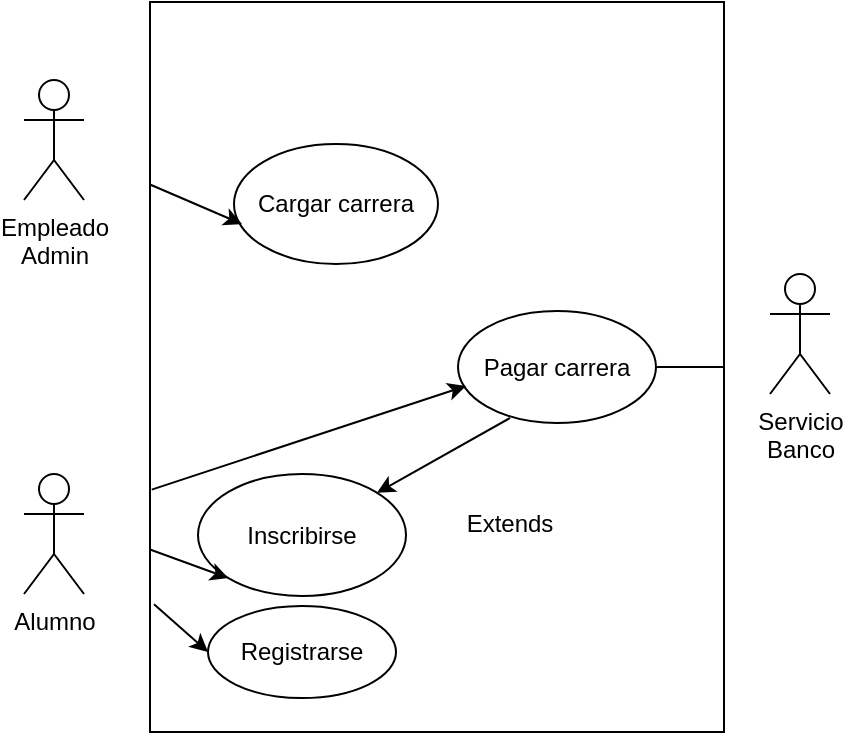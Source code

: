 <mxfile version="28.1.2">
  <diagram name="Página-1" id="uiMcJgkjGh2rwR7GnTmL">
    <mxGraphModel dx="1360" dy="843" grid="0" gridSize="10" guides="1" tooltips="1" connect="1" arrows="1" fold="1" page="1" pageScale="1" pageWidth="827" pageHeight="1169" math="0" shadow="0">
      <root>
        <mxCell id="0" />
        <mxCell id="1" parent="0" />
        <mxCell id="N_AmK0tWyPa1fEO7DLdV-2" value="" style="rounded=0;whiteSpace=wrap;html=1;direction=south;" vertex="1" parent="1">
          <mxGeometry x="196" y="164" width="287" height="365" as="geometry" />
        </mxCell>
        <mxCell id="N_AmK0tWyPa1fEO7DLdV-3" value="Empleado&lt;div&gt;Admin&lt;/div&gt;" style="shape=umlActor;verticalLabelPosition=bottom;verticalAlign=top;html=1;outlineConnect=0;" vertex="1" parent="1">
          <mxGeometry x="133" y="203" width="30" height="60" as="geometry" />
        </mxCell>
        <mxCell id="N_AmK0tWyPa1fEO7DLdV-4" value="Alumno" style="shape=umlActor;verticalLabelPosition=bottom;verticalAlign=top;html=1;outlineConnect=0;" vertex="1" parent="1">
          <mxGeometry x="133" y="400" width="30" height="60" as="geometry" />
        </mxCell>
        <mxCell id="N_AmK0tWyPa1fEO7DLdV-5" value="Servicio&lt;div&gt;Banco&lt;/div&gt;" style="shape=umlActor;verticalLabelPosition=bottom;verticalAlign=top;html=1;outlineConnect=0;" vertex="1" parent="1">
          <mxGeometry x="506" y="300" width="30" height="60" as="geometry" />
        </mxCell>
        <mxCell id="N_AmK0tWyPa1fEO7DLdV-6" value="Cargar carrera" style="ellipse;whiteSpace=wrap;html=1;" vertex="1" parent="1">
          <mxGeometry x="238" y="235" width="102" height="60" as="geometry" />
        </mxCell>
        <mxCell id="N_AmK0tWyPa1fEO7DLdV-7" value="Pagar carrera" style="ellipse;whiteSpace=wrap;html=1;" vertex="1" parent="1">
          <mxGeometry x="350" y="318.5" width="99" height="56" as="geometry" />
        </mxCell>
        <mxCell id="N_AmK0tWyPa1fEO7DLdV-8" value="Inscribirse" style="ellipse;whiteSpace=wrap;html=1;" vertex="1" parent="1">
          <mxGeometry x="220" y="400" width="104" height="61" as="geometry" />
        </mxCell>
        <mxCell id="N_AmK0tWyPa1fEO7DLdV-15" value="Extends" style="text;html=1;align=center;verticalAlign=middle;whiteSpace=wrap;rounded=0;" vertex="1" parent="1">
          <mxGeometry x="346" y="410" width="60" height="30" as="geometry" />
        </mxCell>
        <mxCell id="N_AmK0tWyPa1fEO7DLdV-16" value="" style="endArrow=classic;html=1;rounded=0;exitX=0.75;exitY=1;exitDx=0;exitDy=0;entryX=0;entryY=1;entryDx=0;entryDy=0;" edge="1" parent="1" source="N_AmK0tWyPa1fEO7DLdV-2" target="N_AmK0tWyPa1fEO7DLdV-8">
          <mxGeometry width="50" height="50" relative="1" as="geometry">
            <mxPoint x="436" y="459" as="sourcePoint" />
            <mxPoint x="486" y="409" as="targetPoint" />
          </mxGeometry>
        </mxCell>
        <mxCell id="N_AmK0tWyPa1fEO7DLdV-17" value="" style="endArrow=classic;html=1;rounded=0;exitX=0.263;exitY=0.955;exitDx=0;exitDy=0;exitPerimeter=0;" edge="1" parent="1" source="N_AmK0tWyPa1fEO7DLdV-7" target="N_AmK0tWyPa1fEO7DLdV-8">
          <mxGeometry width="50" height="50" relative="1" as="geometry">
            <mxPoint x="436" y="459" as="sourcePoint" />
            <mxPoint x="486" y="409" as="targetPoint" />
          </mxGeometry>
        </mxCell>
        <mxCell id="N_AmK0tWyPa1fEO7DLdV-18" value="" style="endArrow=classic;html=1;rounded=0;exitX=0.668;exitY=0.997;exitDx=0;exitDy=0;exitPerimeter=0;entryX=0.04;entryY=0.67;entryDx=0;entryDy=0;entryPerimeter=0;" edge="1" parent="1" source="N_AmK0tWyPa1fEO7DLdV-2" target="N_AmK0tWyPa1fEO7DLdV-7">
          <mxGeometry width="50" height="50" relative="1" as="geometry">
            <mxPoint x="436" y="459" as="sourcePoint" />
            <mxPoint x="486" y="409" as="targetPoint" />
          </mxGeometry>
        </mxCell>
        <mxCell id="N_AmK0tWyPa1fEO7DLdV-19" value="" style="endArrow=none;html=1;rounded=0;exitX=1;exitY=0.5;exitDx=0;exitDy=0;entryX=0.5;entryY=0;entryDx=0;entryDy=0;" edge="1" parent="1" source="N_AmK0tWyPa1fEO7DLdV-7" target="N_AmK0tWyPa1fEO7DLdV-2">
          <mxGeometry width="50" height="50" relative="1" as="geometry">
            <mxPoint x="436" y="459" as="sourcePoint" />
            <mxPoint x="486" y="409" as="targetPoint" />
          </mxGeometry>
        </mxCell>
        <mxCell id="N_AmK0tWyPa1fEO7DLdV-20" value="" style="endArrow=classic;html=1;rounded=0;exitX=0.25;exitY=1;exitDx=0;exitDy=0;entryX=0.039;entryY=0.667;entryDx=0;entryDy=0;entryPerimeter=0;" edge="1" parent="1" source="N_AmK0tWyPa1fEO7DLdV-2" target="N_AmK0tWyPa1fEO7DLdV-6">
          <mxGeometry width="50" height="50" relative="1" as="geometry">
            <mxPoint x="436" y="459" as="sourcePoint" />
            <mxPoint x="486" y="409" as="targetPoint" />
          </mxGeometry>
        </mxCell>
        <mxCell id="N_AmK0tWyPa1fEO7DLdV-22" value="Registrarse" style="ellipse;whiteSpace=wrap;html=1;" vertex="1" parent="1">
          <mxGeometry x="225" y="466" width="94" height="46" as="geometry" />
        </mxCell>
        <mxCell id="N_AmK0tWyPa1fEO7DLdV-23" value="" style="endArrow=classic;html=1;rounded=0;exitX=0.825;exitY=0.993;exitDx=0;exitDy=0;exitPerimeter=0;entryX=0;entryY=0.5;entryDx=0;entryDy=0;" edge="1" parent="1" source="N_AmK0tWyPa1fEO7DLdV-2" target="N_AmK0tWyPa1fEO7DLdV-22">
          <mxGeometry width="50" height="50" relative="1" as="geometry">
            <mxPoint x="436" y="459" as="sourcePoint" />
            <mxPoint x="486" y="409" as="targetPoint" />
          </mxGeometry>
        </mxCell>
      </root>
    </mxGraphModel>
  </diagram>
</mxfile>
